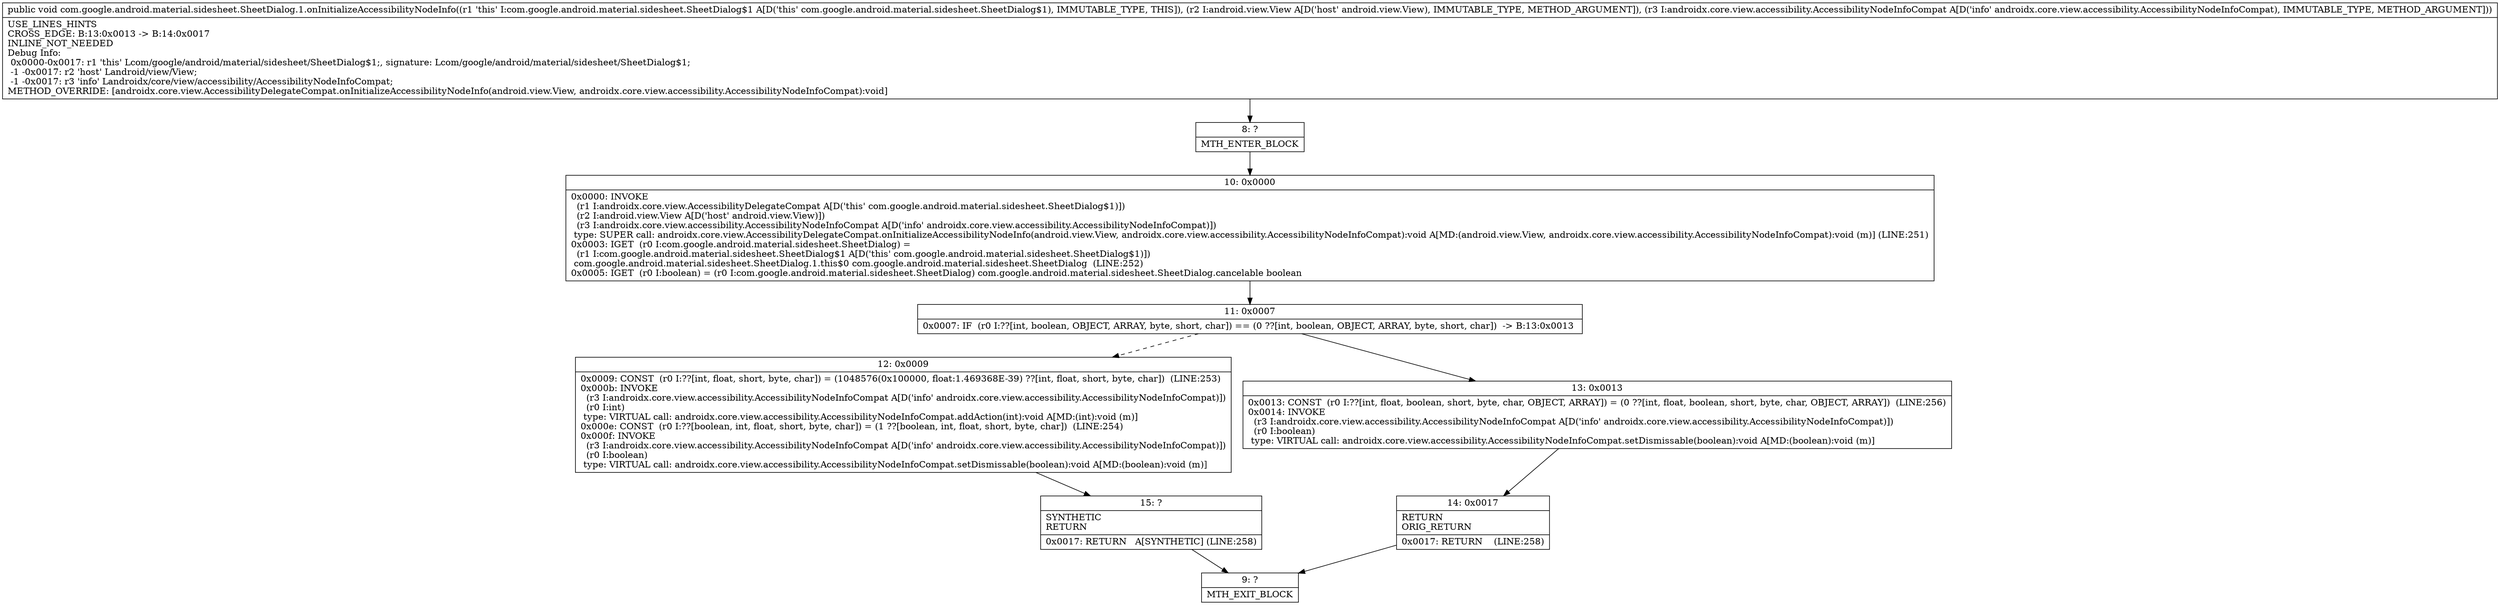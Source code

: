 digraph "CFG forcom.google.android.material.sidesheet.SheetDialog.1.onInitializeAccessibilityNodeInfo(Landroid\/view\/View;Landroidx\/core\/view\/accessibility\/AccessibilityNodeInfoCompat;)V" {
Node_8 [shape=record,label="{8\:\ ?|MTH_ENTER_BLOCK\l}"];
Node_10 [shape=record,label="{10\:\ 0x0000|0x0000: INVOKE  \l  (r1 I:androidx.core.view.AccessibilityDelegateCompat A[D('this' com.google.android.material.sidesheet.SheetDialog$1)])\l  (r2 I:android.view.View A[D('host' android.view.View)])\l  (r3 I:androidx.core.view.accessibility.AccessibilityNodeInfoCompat A[D('info' androidx.core.view.accessibility.AccessibilityNodeInfoCompat)])\l type: SUPER call: androidx.core.view.AccessibilityDelegateCompat.onInitializeAccessibilityNodeInfo(android.view.View, androidx.core.view.accessibility.AccessibilityNodeInfoCompat):void A[MD:(android.view.View, androidx.core.view.accessibility.AccessibilityNodeInfoCompat):void (m)] (LINE:251)\l0x0003: IGET  (r0 I:com.google.android.material.sidesheet.SheetDialog) = \l  (r1 I:com.google.android.material.sidesheet.SheetDialog$1 A[D('this' com.google.android.material.sidesheet.SheetDialog$1)])\l com.google.android.material.sidesheet.SheetDialog.1.this$0 com.google.android.material.sidesheet.SheetDialog  (LINE:252)\l0x0005: IGET  (r0 I:boolean) = (r0 I:com.google.android.material.sidesheet.SheetDialog) com.google.android.material.sidesheet.SheetDialog.cancelable boolean \l}"];
Node_11 [shape=record,label="{11\:\ 0x0007|0x0007: IF  (r0 I:??[int, boolean, OBJECT, ARRAY, byte, short, char]) == (0 ??[int, boolean, OBJECT, ARRAY, byte, short, char])  \-\> B:13:0x0013 \l}"];
Node_12 [shape=record,label="{12\:\ 0x0009|0x0009: CONST  (r0 I:??[int, float, short, byte, char]) = (1048576(0x100000, float:1.469368E\-39) ??[int, float, short, byte, char])  (LINE:253)\l0x000b: INVOKE  \l  (r3 I:androidx.core.view.accessibility.AccessibilityNodeInfoCompat A[D('info' androidx.core.view.accessibility.AccessibilityNodeInfoCompat)])\l  (r0 I:int)\l type: VIRTUAL call: androidx.core.view.accessibility.AccessibilityNodeInfoCompat.addAction(int):void A[MD:(int):void (m)]\l0x000e: CONST  (r0 I:??[boolean, int, float, short, byte, char]) = (1 ??[boolean, int, float, short, byte, char])  (LINE:254)\l0x000f: INVOKE  \l  (r3 I:androidx.core.view.accessibility.AccessibilityNodeInfoCompat A[D('info' androidx.core.view.accessibility.AccessibilityNodeInfoCompat)])\l  (r0 I:boolean)\l type: VIRTUAL call: androidx.core.view.accessibility.AccessibilityNodeInfoCompat.setDismissable(boolean):void A[MD:(boolean):void (m)]\l}"];
Node_15 [shape=record,label="{15\:\ ?|SYNTHETIC\lRETURN\l|0x0017: RETURN   A[SYNTHETIC] (LINE:258)\l}"];
Node_9 [shape=record,label="{9\:\ ?|MTH_EXIT_BLOCK\l}"];
Node_13 [shape=record,label="{13\:\ 0x0013|0x0013: CONST  (r0 I:??[int, float, boolean, short, byte, char, OBJECT, ARRAY]) = (0 ??[int, float, boolean, short, byte, char, OBJECT, ARRAY])  (LINE:256)\l0x0014: INVOKE  \l  (r3 I:androidx.core.view.accessibility.AccessibilityNodeInfoCompat A[D('info' androidx.core.view.accessibility.AccessibilityNodeInfoCompat)])\l  (r0 I:boolean)\l type: VIRTUAL call: androidx.core.view.accessibility.AccessibilityNodeInfoCompat.setDismissable(boolean):void A[MD:(boolean):void (m)]\l}"];
Node_14 [shape=record,label="{14\:\ 0x0017|RETURN\lORIG_RETURN\l|0x0017: RETURN    (LINE:258)\l}"];
MethodNode[shape=record,label="{public void com.google.android.material.sidesheet.SheetDialog.1.onInitializeAccessibilityNodeInfo((r1 'this' I:com.google.android.material.sidesheet.SheetDialog$1 A[D('this' com.google.android.material.sidesheet.SheetDialog$1), IMMUTABLE_TYPE, THIS]), (r2 I:android.view.View A[D('host' android.view.View), IMMUTABLE_TYPE, METHOD_ARGUMENT]), (r3 I:androidx.core.view.accessibility.AccessibilityNodeInfoCompat A[D('info' androidx.core.view.accessibility.AccessibilityNodeInfoCompat), IMMUTABLE_TYPE, METHOD_ARGUMENT]))  | USE_LINES_HINTS\lCROSS_EDGE: B:13:0x0013 \-\> B:14:0x0017\lINLINE_NOT_NEEDED\lDebug Info:\l  0x0000\-0x0017: r1 'this' Lcom\/google\/android\/material\/sidesheet\/SheetDialog$1;, signature: Lcom\/google\/android\/material\/sidesheet\/SheetDialog$1;\l  \-1 \-0x0017: r2 'host' Landroid\/view\/View;\l  \-1 \-0x0017: r3 'info' Landroidx\/core\/view\/accessibility\/AccessibilityNodeInfoCompat;\lMETHOD_OVERRIDE: [androidx.core.view.AccessibilityDelegateCompat.onInitializeAccessibilityNodeInfo(android.view.View, androidx.core.view.accessibility.AccessibilityNodeInfoCompat):void]\l}"];
MethodNode -> Node_8;Node_8 -> Node_10;
Node_10 -> Node_11;
Node_11 -> Node_12[style=dashed];
Node_11 -> Node_13;
Node_12 -> Node_15;
Node_15 -> Node_9;
Node_13 -> Node_14;
Node_14 -> Node_9;
}


